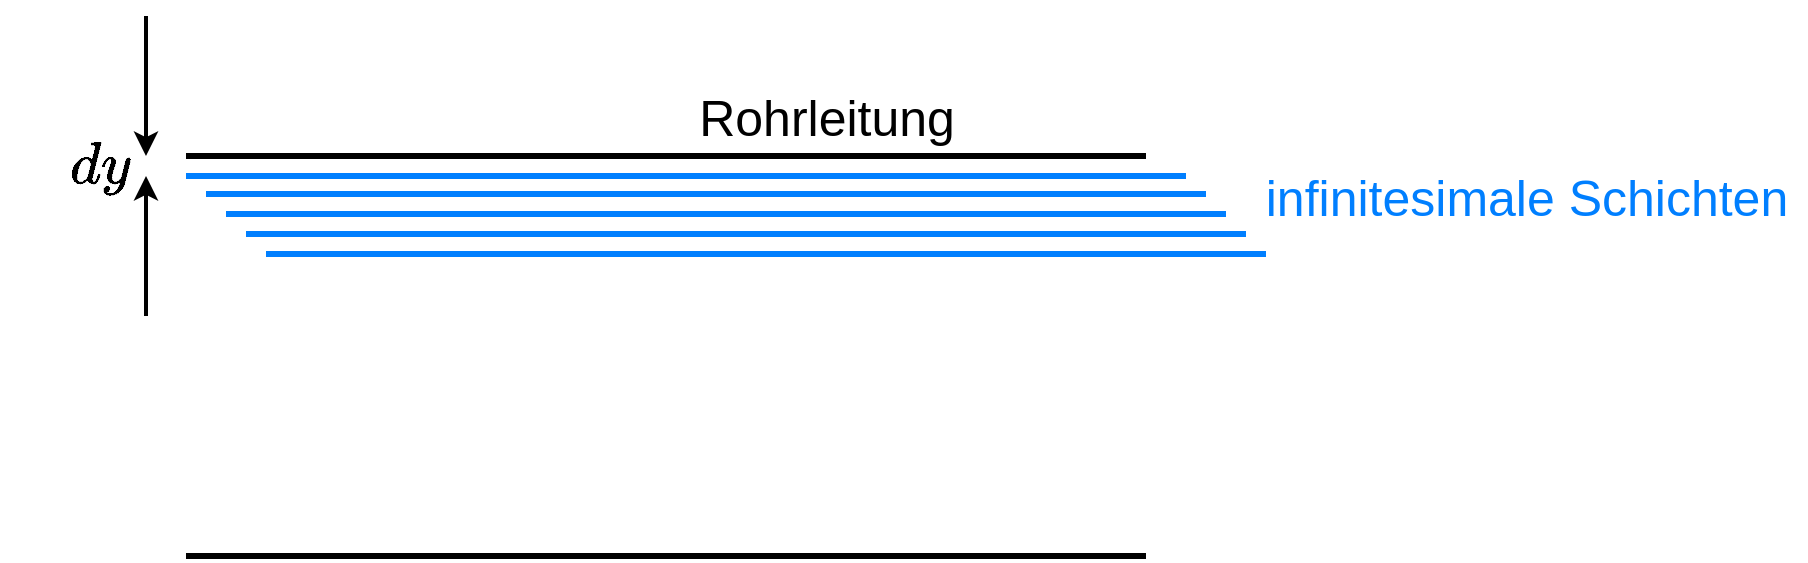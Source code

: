 <mxfile version="17.2.4" type="device"><diagram id="j6SKTCpN_G2whknaBSU0" name="Seite-1"><mxGraphModel dx="1018" dy="682" grid="1" gridSize="10" guides="1" tooltips="1" connect="1" arrows="1" fold="1" page="1" pageScale="1" pageWidth="827" pageHeight="1169" math="1" shadow="0"><root><mxCell id="0"/><mxCell id="1" parent="0"/><mxCell id="65MNSaxw49hMOVKmXkG6-1" value="" style="endArrow=none;html=1;rounded=0;strokeWidth=3;" edge="1" parent="1"><mxGeometry width="50" height="50" relative="1" as="geometry"><mxPoint x="120" y="240" as="sourcePoint"/><mxPoint x="600" y="240" as="targetPoint"/></mxGeometry></mxCell><mxCell id="65MNSaxw49hMOVKmXkG6-2" value="" style="endArrow=none;html=1;rounded=0;strokeWidth=3;" edge="1" parent="1"><mxGeometry width="50" height="50" relative="1" as="geometry"><mxPoint x="120" y="440" as="sourcePoint"/><mxPoint x="600" y="440" as="targetPoint"/></mxGeometry></mxCell><mxCell id="65MNSaxw49hMOVKmXkG6-3" value="Rohrleitung" style="text;html=1;resizable=0;autosize=1;align=center;verticalAlign=middle;points=[];fillColor=none;strokeColor=none;rounded=0;fontSize=25;" vertex="1" parent="1"><mxGeometry x="370" y="200" width="140" height="40" as="geometry"/></mxCell><mxCell id="65MNSaxw49hMOVKmXkG6-4" value="" style="endArrow=none;html=1;rounded=0;fontSize=25;strokeWidth=3;fontColor=#007FFF;strokeColor=#007FFF;" edge="1" parent="1"><mxGeometry width="50" height="50" relative="1" as="geometry"><mxPoint x="120" y="250" as="sourcePoint"/><mxPoint x="620" y="250" as="targetPoint"/></mxGeometry></mxCell><mxCell id="65MNSaxw49hMOVKmXkG6-5" value="" style="endArrow=none;html=1;rounded=0;fontSize=25;strokeWidth=3;fontColor=#007FFF;strokeColor=#007FFF;" edge="1" parent="1"><mxGeometry width="50" height="50" relative="1" as="geometry"><mxPoint x="130" y="259" as="sourcePoint"/><mxPoint x="630" y="259" as="targetPoint"/></mxGeometry></mxCell><mxCell id="65MNSaxw49hMOVKmXkG6-6" value="" style="endArrow=none;html=1;rounded=0;fontSize=25;strokeWidth=3;fontColor=#007FFF;strokeColor=#007FFF;" edge="1" parent="1"><mxGeometry width="50" height="50" relative="1" as="geometry"><mxPoint x="140" y="269" as="sourcePoint"/><mxPoint x="640" y="269" as="targetPoint"/></mxGeometry></mxCell><mxCell id="65MNSaxw49hMOVKmXkG6-7" value="" style="endArrow=none;html=1;rounded=0;fontSize=25;strokeWidth=3;fontColor=#007FFF;strokeColor=#007FFF;" edge="1" parent="1"><mxGeometry width="50" height="50" relative="1" as="geometry"><mxPoint x="150" y="279" as="sourcePoint"/><mxPoint x="650" y="279" as="targetPoint"/></mxGeometry></mxCell><mxCell id="65MNSaxw49hMOVKmXkG6-8" value="" style="endArrow=none;html=1;rounded=0;fontSize=25;strokeWidth=3;fontColor=#007FFF;strokeColor=#007FFF;" edge="1" parent="1"><mxGeometry width="50" height="50" relative="1" as="geometry"><mxPoint x="160" y="289" as="sourcePoint"/><mxPoint x="660" y="289" as="targetPoint"/></mxGeometry></mxCell><mxCell id="65MNSaxw49hMOVKmXkG6-9" value="infinitesimale Schichten" style="text;html=1;resizable=0;autosize=1;align=center;verticalAlign=middle;points=[];fillColor=none;strokeColor=none;rounded=0;fontSize=25;fontColor=#007FFF;" vertex="1" parent="1"><mxGeometry x="650" y="240" width="280" height="40" as="geometry"/></mxCell><mxCell id="65MNSaxw49hMOVKmXkG6-11" value="" style="endArrow=classic;html=1;rounded=0;fontSize=25;fontColor=#007FFF;strokeColor=#000000;strokeWidth=2;" edge="1" parent="1"><mxGeometry width="50" height="50" relative="1" as="geometry"><mxPoint x="100" y="320" as="sourcePoint"/><mxPoint x="100" y="250" as="targetPoint"/></mxGeometry></mxCell><mxCell id="65MNSaxw49hMOVKmXkG6-12" value="" style="endArrow=classic;html=1;rounded=0;fontSize=25;fontColor=#007FFF;strokeColor=#000000;strokeWidth=2;" edge="1" parent="1"><mxGeometry width="50" height="50" relative="1" as="geometry"><mxPoint x="100" y="170" as="sourcePoint"/><mxPoint x="100" y="240" as="targetPoint"/></mxGeometry></mxCell><mxCell id="65MNSaxw49hMOVKmXkG6-13" value="&lt;font color=&quot;#000000&quot;&gt;$$dy$$&lt;/font&gt;" style="text;html=1;resizable=0;autosize=1;align=center;verticalAlign=middle;points=[];fillColor=none;strokeColor=none;rounded=0;fontSize=25;fontColor=#007FFF;" vertex="1" parent="1"><mxGeometry x="27" y="224" width="100" height="40" as="geometry"/></mxCell></root></mxGraphModel></diagram></mxfile>